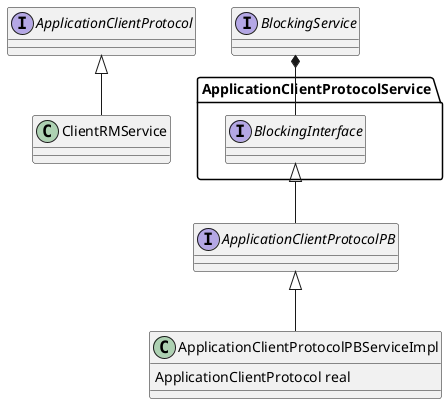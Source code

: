 @startuml
interface  ApplicationClientProtocol
class ClientRMService
ApplicationClientProtocol <|--  ClientRMService

interface "ApplicationClientProtocolService.BlockingInterface"
interface ApplicationClientProtocolPB
interface BlockingService
"ApplicationClientProtocolService.BlockingInterface" <|-- ApplicationClientProtocolPB
BlockingService *-- "ApplicationClientProtocolService.BlockingInterface"

class ApplicationClientProtocolPBServiceImpl {
    ApplicationClientProtocol real
}
ApplicationClientProtocolPB <|-- ApplicationClientProtocolPBServiceImpl
@enduml
